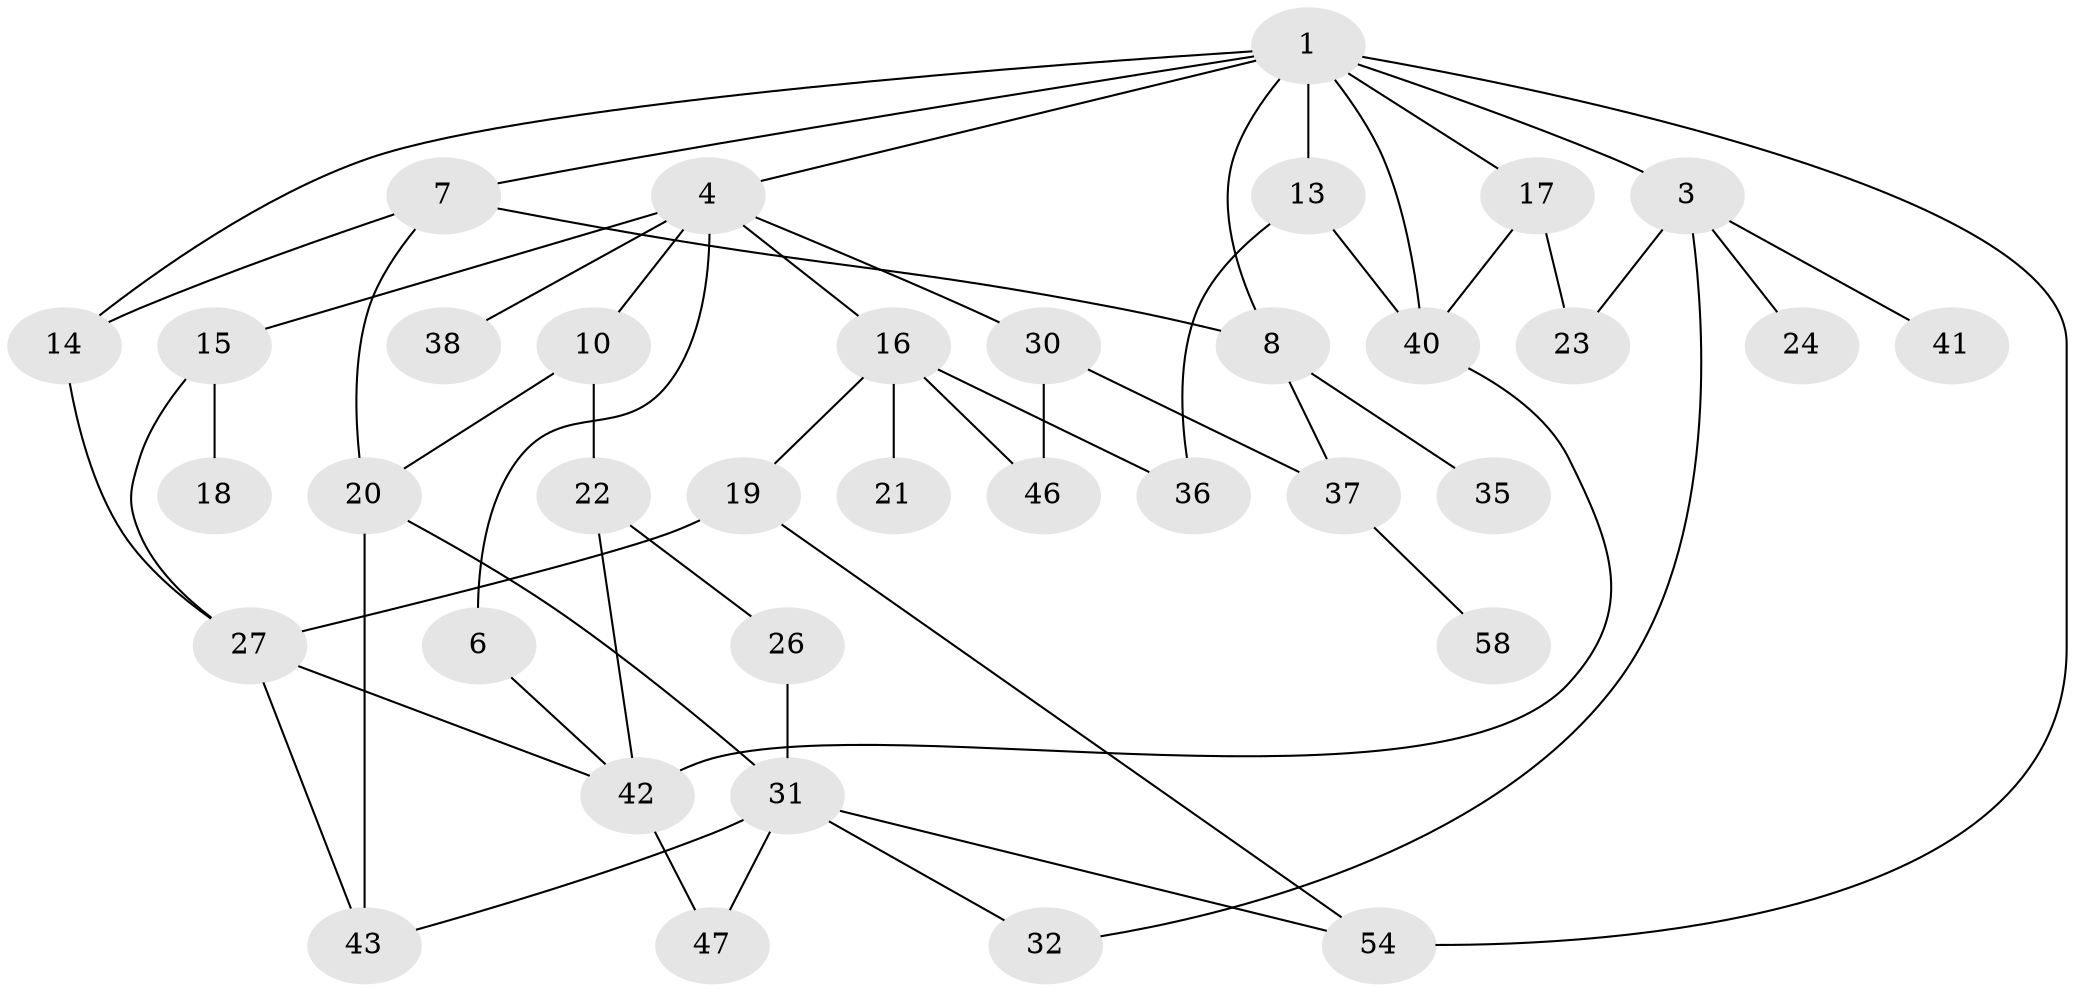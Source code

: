 // Generated by graph-tools (version 1.1) at 2025/51/02/27/25 19:51:37]
// undirected, 36 vertices, 56 edges
graph export_dot {
graph [start="1"]
  node [color=gray90,style=filled];
  1 [super="+2"];
  3 [super="+5"];
  4 [super="+11"];
  6 [super="+53"];
  7 [super="+9"];
  8 [super="+28"];
  10 [super="+12"];
  13 [super="+55"];
  14;
  15 [super="+49"];
  16 [super="+39"];
  17 [super="+25"];
  18 [super="+51"];
  19;
  20 [super="+50"];
  21 [super="+57"];
  22 [super="+52"];
  23 [super="+29"];
  24;
  26;
  27 [super="+59"];
  30 [super="+33"];
  31 [super="+34"];
  32;
  35 [super="+44"];
  36;
  37 [super="+45"];
  38;
  40;
  41;
  42 [super="+48"];
  43;
  46;
  47;
  54 [super="+56"];
  58;
  1 -- 3;
  1 -- 7;
  1 -- 8;
  1 -- 54;
  1 -- 40;
  1 -- 17;
  1 -- 4;
  1 -- 13;
  1 -- 14;
  3 -- 24;
  3 -- 32;
  3 -- 41;
  3 -- 23;
  4 -- 6;
  4 -- 10;
  4 -- 15;
  4 -- 38;
  4 -- 16;
  4 -- 30;
  6 -- 42;
  7 -- 14;
  7 -- 8;
  7 -- 20;
  8 -- 35;
  8 -- 37;
  10 -- 20 [weight=2];
  10 -- 22;
  13 -- 36;
  13 -- 40;
  14 -- 27;
  15 -- 18;
  15 -- 27;
  16 -- 19;
  16 -- 21;
  16 -- 36;
  16 -- 46;
  17 -- 40;
  17 -- 23;
  19 -- 54;
  19 -- 27;
  20 -- 43;
  20 -- 31;
  22 -- 26;
  22 -- 42;
  26 -- 31;
  27 -- 42;
  27 -- 43;
  30 -- 46;
  30 -- 37;
  31 -- 43;
  31 -- 47;
  31 -- 32;
  31 -- 54;
  37 -- 58;
  40 -- 42;
  42 -- 47;
}
